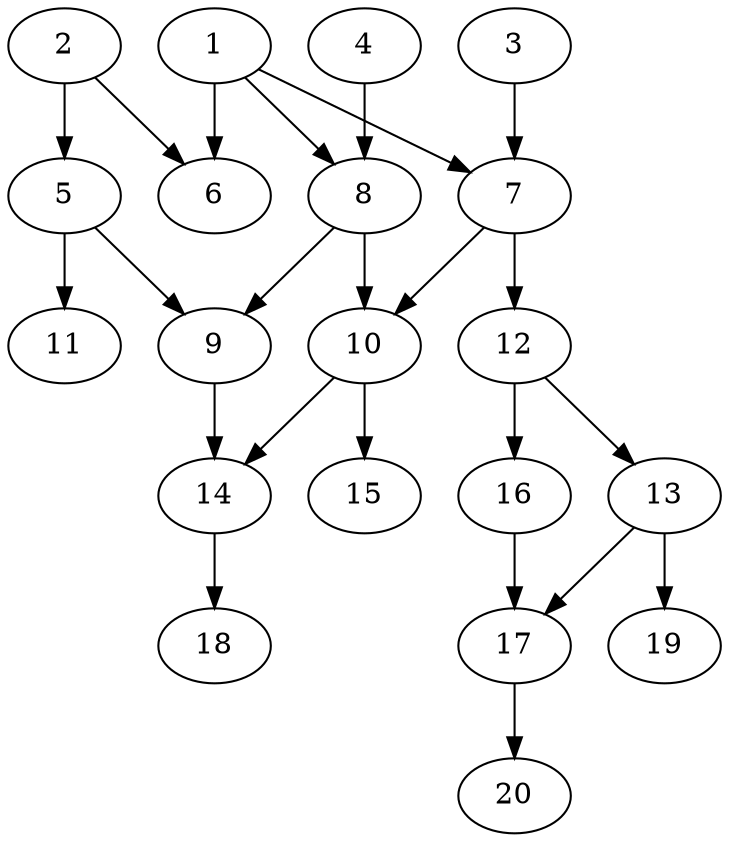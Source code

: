// DAG automatically generated by daggen at Thu Oct  3 13:58:42 2019
// ./daggen --dot -n 20 --ccr 0.3 --fat 0.5 --regular 0.9 --density 0.5 --mindata 5242880 --maxdata 52428800 
digraph G {
  1 [size="153750187", alpha="0.13", expect_size="46125056"] 
  1 -> 6 [size ="46125056"]
  1 -> 7 [size ="46125056"]
  1 -> 8 [size ="46125056"]
  2 [size="79049387", alpha="0.05", expect_size="23714816"] 
  2 -> 5 [size ="23714816"]
  2 -> 6 [size ="23714816"]
  3 [size="158467413", alpha="0.09", expect_size="47540224"] 
  3 -> 7 [size ="47540224"]
  4 [size="144851627", alpha="0.15", expect_size="43455488"] 
  4 -> 8 [size ="43455488"]
  5 [size="30173867", alpha="0.15", expect_size="9052160"] 
  5 -> 9 [size ="9052160"]
  5 -> 11 [size ="9052160"]
  6 [size="45967360", alpha="0.11", expect_size="13790208"] 
  7 [size="67423573", alpha="0.04", expect_size="20227072"] 
  7 -> 10 [size ="20227072"]
  7 -> 12 [size ="20227072"]
  8 [size="36833280", alpha="0.00", expect_size="11049984"] 
  8 -> 9 [size ="11049984"]
  8 -> 10 [size ="11049984"]
  9 [size="33904640", alpha="0.10", expect_size="10171392"] 
  9 -> 14 [size ="10171392"]
  10 [size="26385067", alpha="0.13", expect_size="7915520"] 
  10 -> 14 [size ="7915520"]
  10 -> 15 [size ="7915520"]
  11 [size="158443520", alpha="0.14", expect_size="47533056"] 
  12 [size="102280533", alpha="0.11", expect_size="30684160"] 
  12 -> 13 [size ="30684160"]
  12 -> 16 [size ="30684160"]
  13 [size="145486507", alpha="0.04", expect_size="43645952"] 
  13 -> 17 [size ="43645952"]
  13 -> 19 [size ="43645952"]
  14 [size="61818880", alpha="0.02", expect_size="18545664"] 
  14 -> 18 [size ="18545664"]
  15 [size="24091307", alpha="0.18", expect_size="7227392"] 
  16 [size="139455147", alpha="0.08", expect_size="41836544"] 
  16 -> 17 [size ="41836544"]
  17 [size="70864213", alpha="0.09", expect_size="21259264"] 
  17 -> 20 [size ="21259264"]
  18 [size="103222613", alpha="0.06", expect_size="30966784"] 
  19 [size="104325120", alpha="0.17", expect_size="31297536"] 
  20 [size="28607147", alpha="0.04", expect_size="8582144"] 
}
